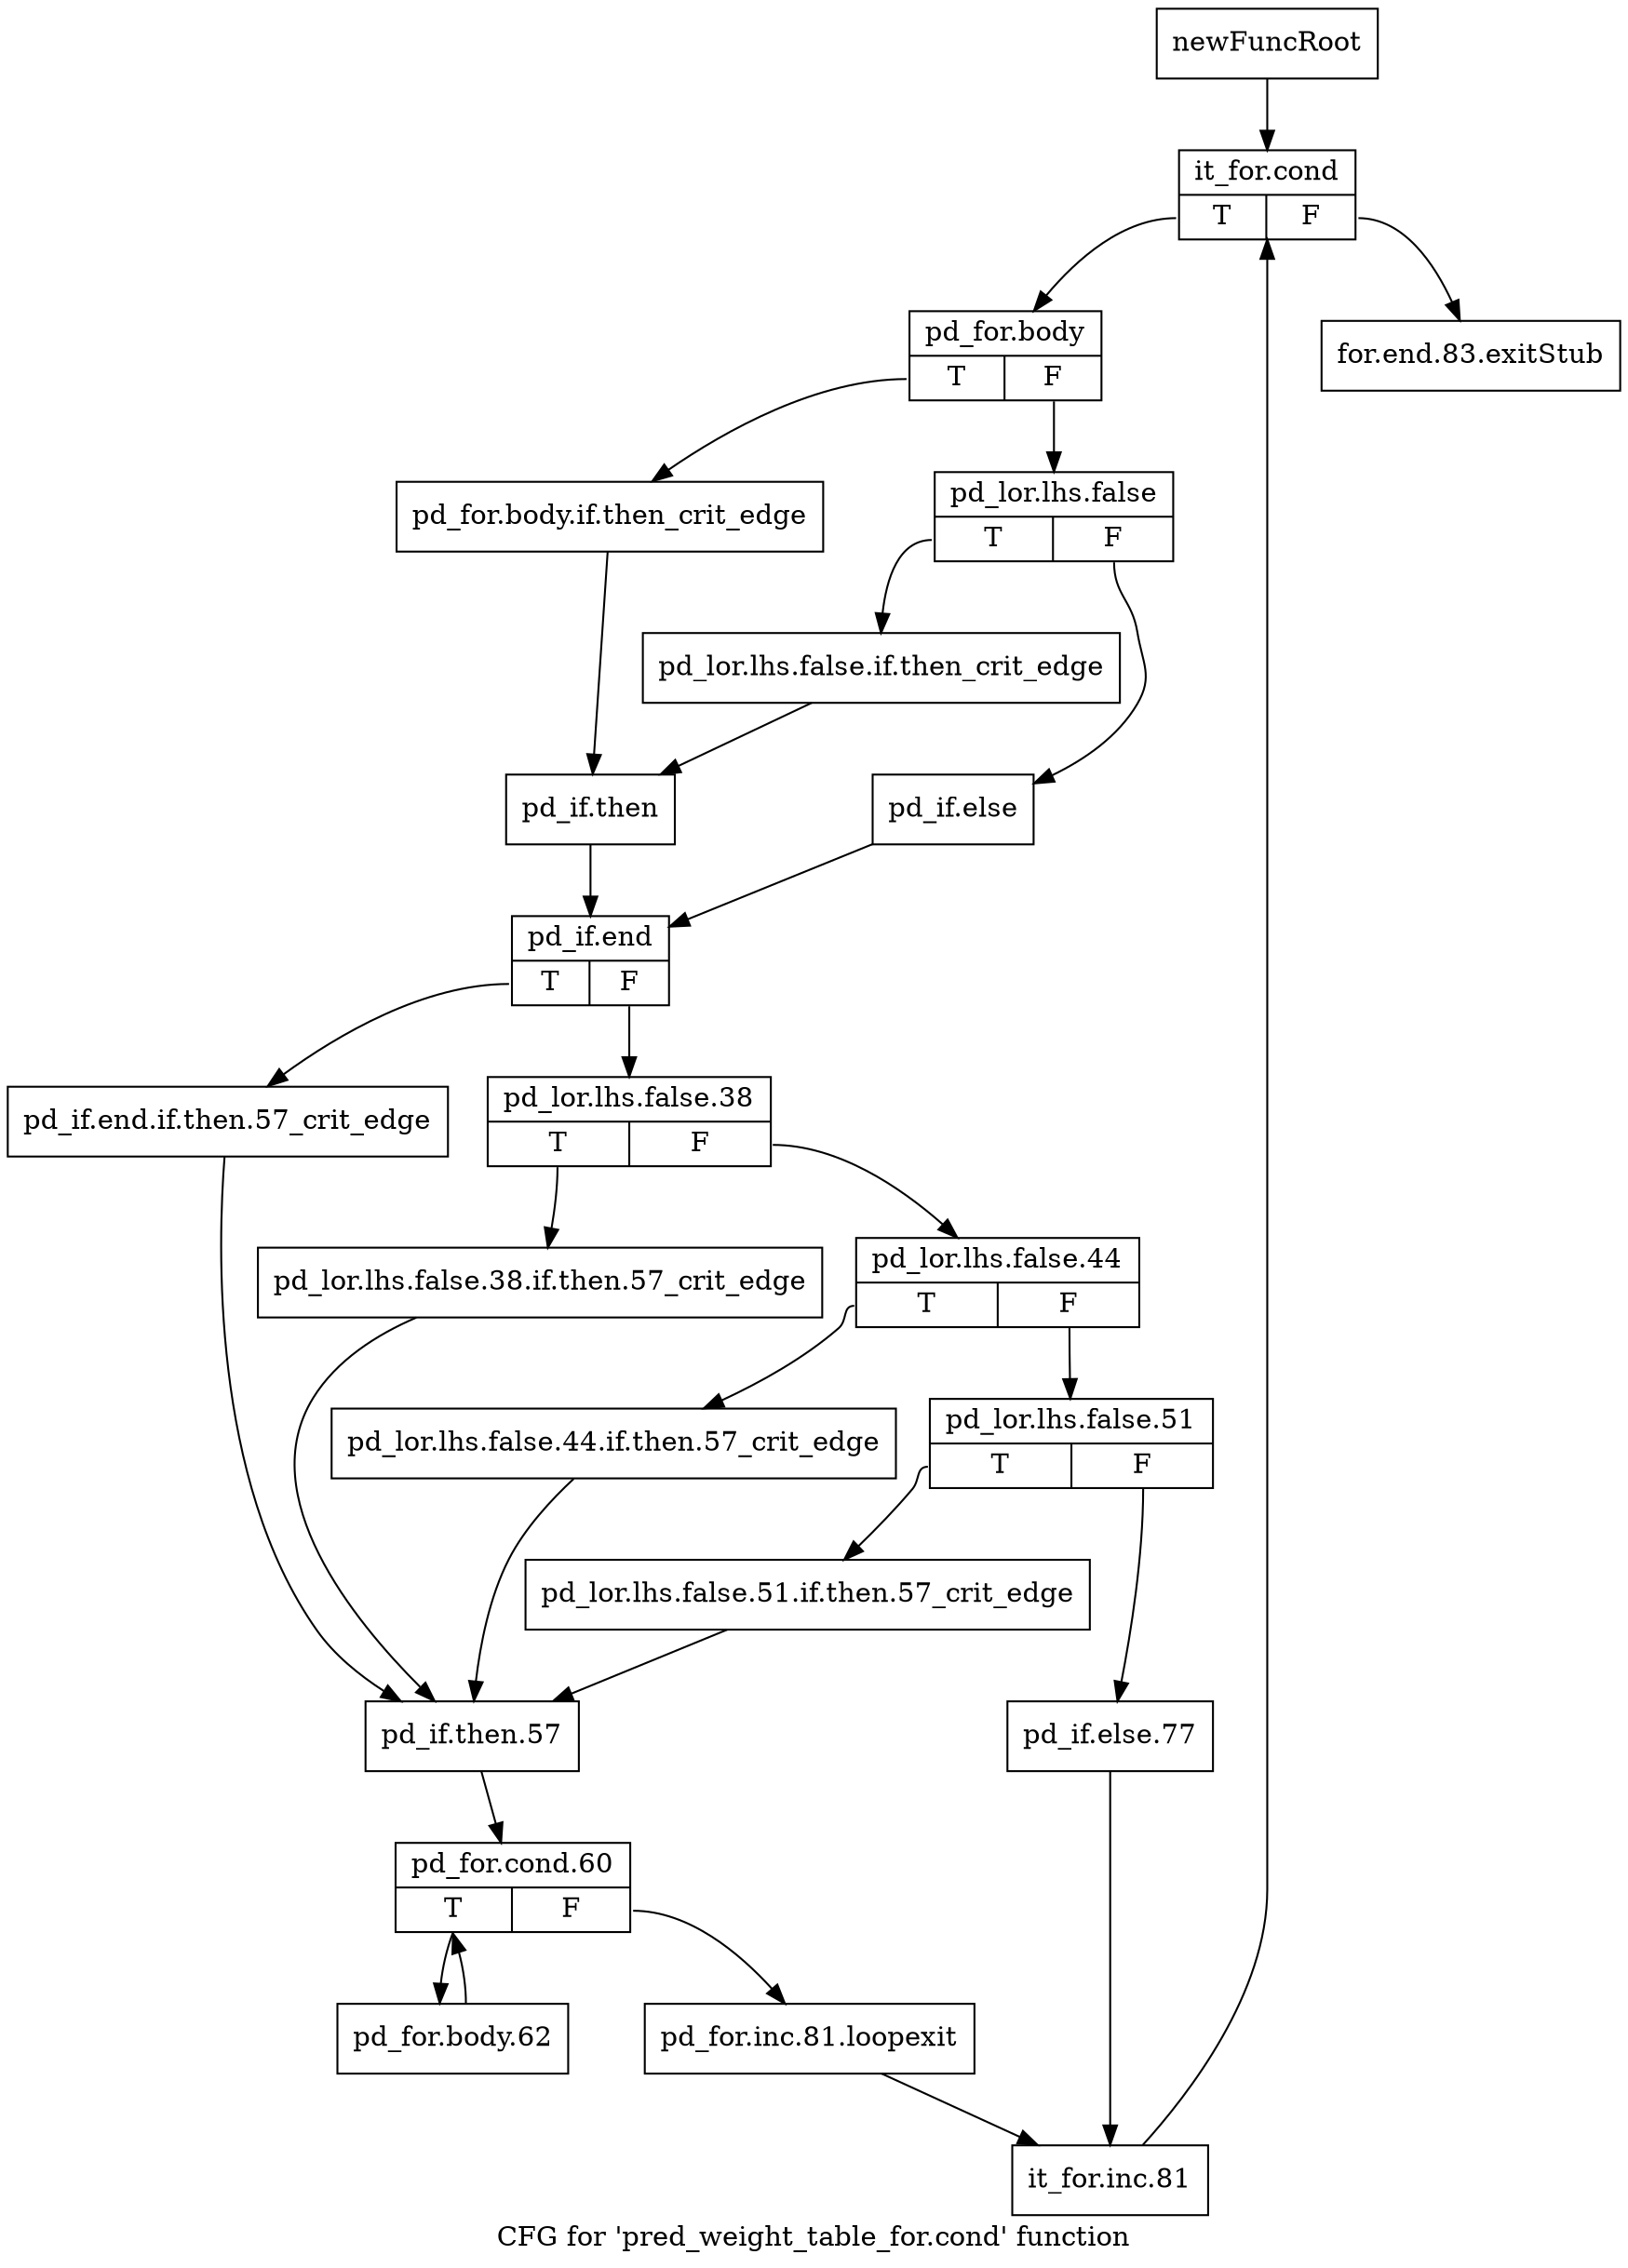 digraph "CFG for 'pred_weight_table_for.cond' function" {
	label="CFG for 'pred_weight_table_for.cond' function";

	Node0x2479cc0 [shape=record,label="{newFuncRoot}"];
	Node0x2479cc0 -> Node0x2479d60;
	Node0x2479d10 [shape=record,label="{for.end.83.exitStub}"];
	Node0x2479d60 [shape=record,label="{it_for.cond|{<s0>T|<s1>F}}"];
	Node0x2479d60:s0 -> Node0x2479db0;
	Node0x2479d60:s1 -> Node0x2479d10;
	Node0x2479db0 [shape=record,label="{pd_for.body|{<s0>T|<s1>F}}"];
	Node0x2479db0:s0 -> Node0x2479ef0;
	Node0x2479db0:s1 -> Node0x2479e00;
	Node0x2479e00 [shape=record,label="{pd_lor.lhs.false|{<s0>T|<s1>F}}"];
	Node0x2479e00:s0 -> Node0x2479ea0;
	Node0x2479e00:s1 -> Node0x2479e50;
	Node0x2479e50 [shape=record,label="{pd_if.else}"];
	Node0x2479e50 -> Node0x2479f90;
	Node0x2479ea0 [shape=record,label="{pd_lor.lhs.false.if.then_crit_edge}"];
	Node0x2479ea0 -> Node0x2479f40;
	Node0x2479ef0 [shape=record,label="{pd_for.body.if.then_crit_edge}"];
	Node0x2479ef0 -> Node0x2479f40;
	Node0x2479f40 [shape=record,label="{pd_if.then}"];
	Node0x2479f40 -> Node0x2479f90;
	Node0x2479f90 [shape=record,label="{pd_if.end|{<s0>T|<s1>F}}"];
	Node0x2479f90:s0 -> Node0x247b270;
	Node0x2479f90:s1 -> Node0x2479fe0;
	Node0x2479fe0 [shape=record,label="{pd_lor.lhs.false.38|{<s0>T|<s1>F}}"];
	Node0x2479fe0:s0 -> Node0x247b220;
	Node0x2479fe0:s1 -> Node0x247a030;
	Node0x247a030 [shape=record,label="{pd_lor.lhs.false.44|{<s0>T|<s1>F}}"];
	Node0x247a030:s0 -> Node0x247b1d0;
	Node0x247a030:s1 -> Node0x247a080;
	Node0x247a080 [shape=record,label="{pd_lor.lhs.false.51|{<s0>T|<s1>F}}"];
	Node0x247a080:s0 -> Node0x247b180;
	Node0x247a080:s1 -> Node0x247b130;
	Node0x247b130 [shape=record,label="{pd_if.else.77}"];
	Node0x247b130 -> Node0x247b3b0;
	Node0x247b180 [shape=record,label="{pd_lor.lhs.false.51.if.then.57_crit_edge}"];
	Node0x247b180 -> Node0x247b2c0;
	Node0x247b1d0 [shape=record,label="{pd_lor.lhs.false.44.if.then.57_crit_edge}"];
	Node0x247b1d0 -> Node0x247b2c0;
	Node0x247b220 [shape=record,label="{pd_lor.lhs.false.38.if.then.57_crit_edge}"];
	Node0x247b220 -> Node0x247b2c0;
	Node0x247b270 [shape=record,label="{pd_if.end.if.then.57_crit_edge}"];
	Node0x247b270 -> Node0x247b2c0;
	Node0x247b2c0 [shape=record,label="{pd_if.then.57}"];
	Node0x247b2c0 -> Node0x247b310;
	Node0x247b310 [shape=record,label="{pd_for.cond.60|{<s0>T|<s1>F}}"];
	Node0x247b310:s0 -> Node0x247b400;
	Node0x247b310:s1 -> Node0x247b360;
	Node0x247b360 [shape=record,label="{pd_for.inc.81.loopexit}"];
	Node0x247b360 -> Node0x247b3b0;
	Node0x247b3b0 [shape=record,label="{it_for.inc.81}"];
	Node0x247b3b0 -> Node0x2479d60;
	Node0x247b400 [shape=record,label="{pd_for.body.62}"];
	Node0x247b400 -> Node0x247b310;
}
